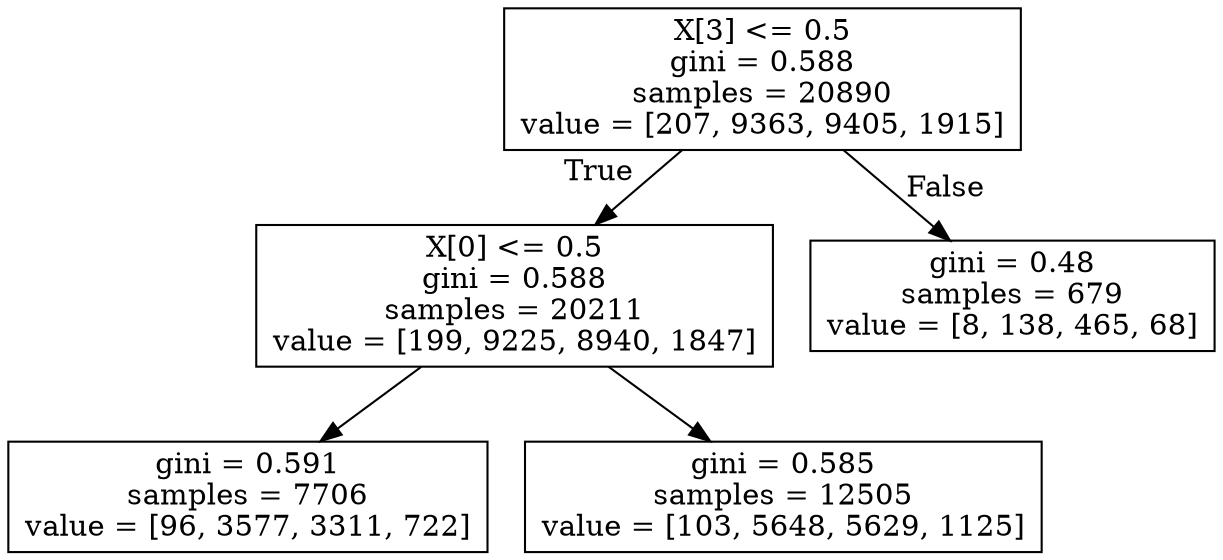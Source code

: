digraph Tree {
node [shape=box] ;
0 [label="X[3] <= 0.5\ngini = 0.588\nsamples = 20890\nvalue = [207, 9363, 9405, 1915]"] ;
1 [label="X[0] <= 0.5\ngini = 0.588\nsamples = 20211\nvalue = [199, 9225, 8940, 1847]"] ;
0 -> 1 [labeldistance=2.5, labelangle=45, headlabel="True"] ;
2 [label="gini = 0.591\nsamples = 7706\nvalue = [96, 3577, 3311, 722]"] ;
1 -> 2 ;
3 [label="gini = 0.585\nsamples = 12505\nvalue = [103, 5648, 5629, 1125]"] ;
1 -> 3 ;
4 [label="gini = 0.48\nsamples = 679\nvalue = [8, 138, 465, 68]"] ;
0 -> 4 [labeldistance=2.5, labelangle=-45, headlabel="False"] ;
}